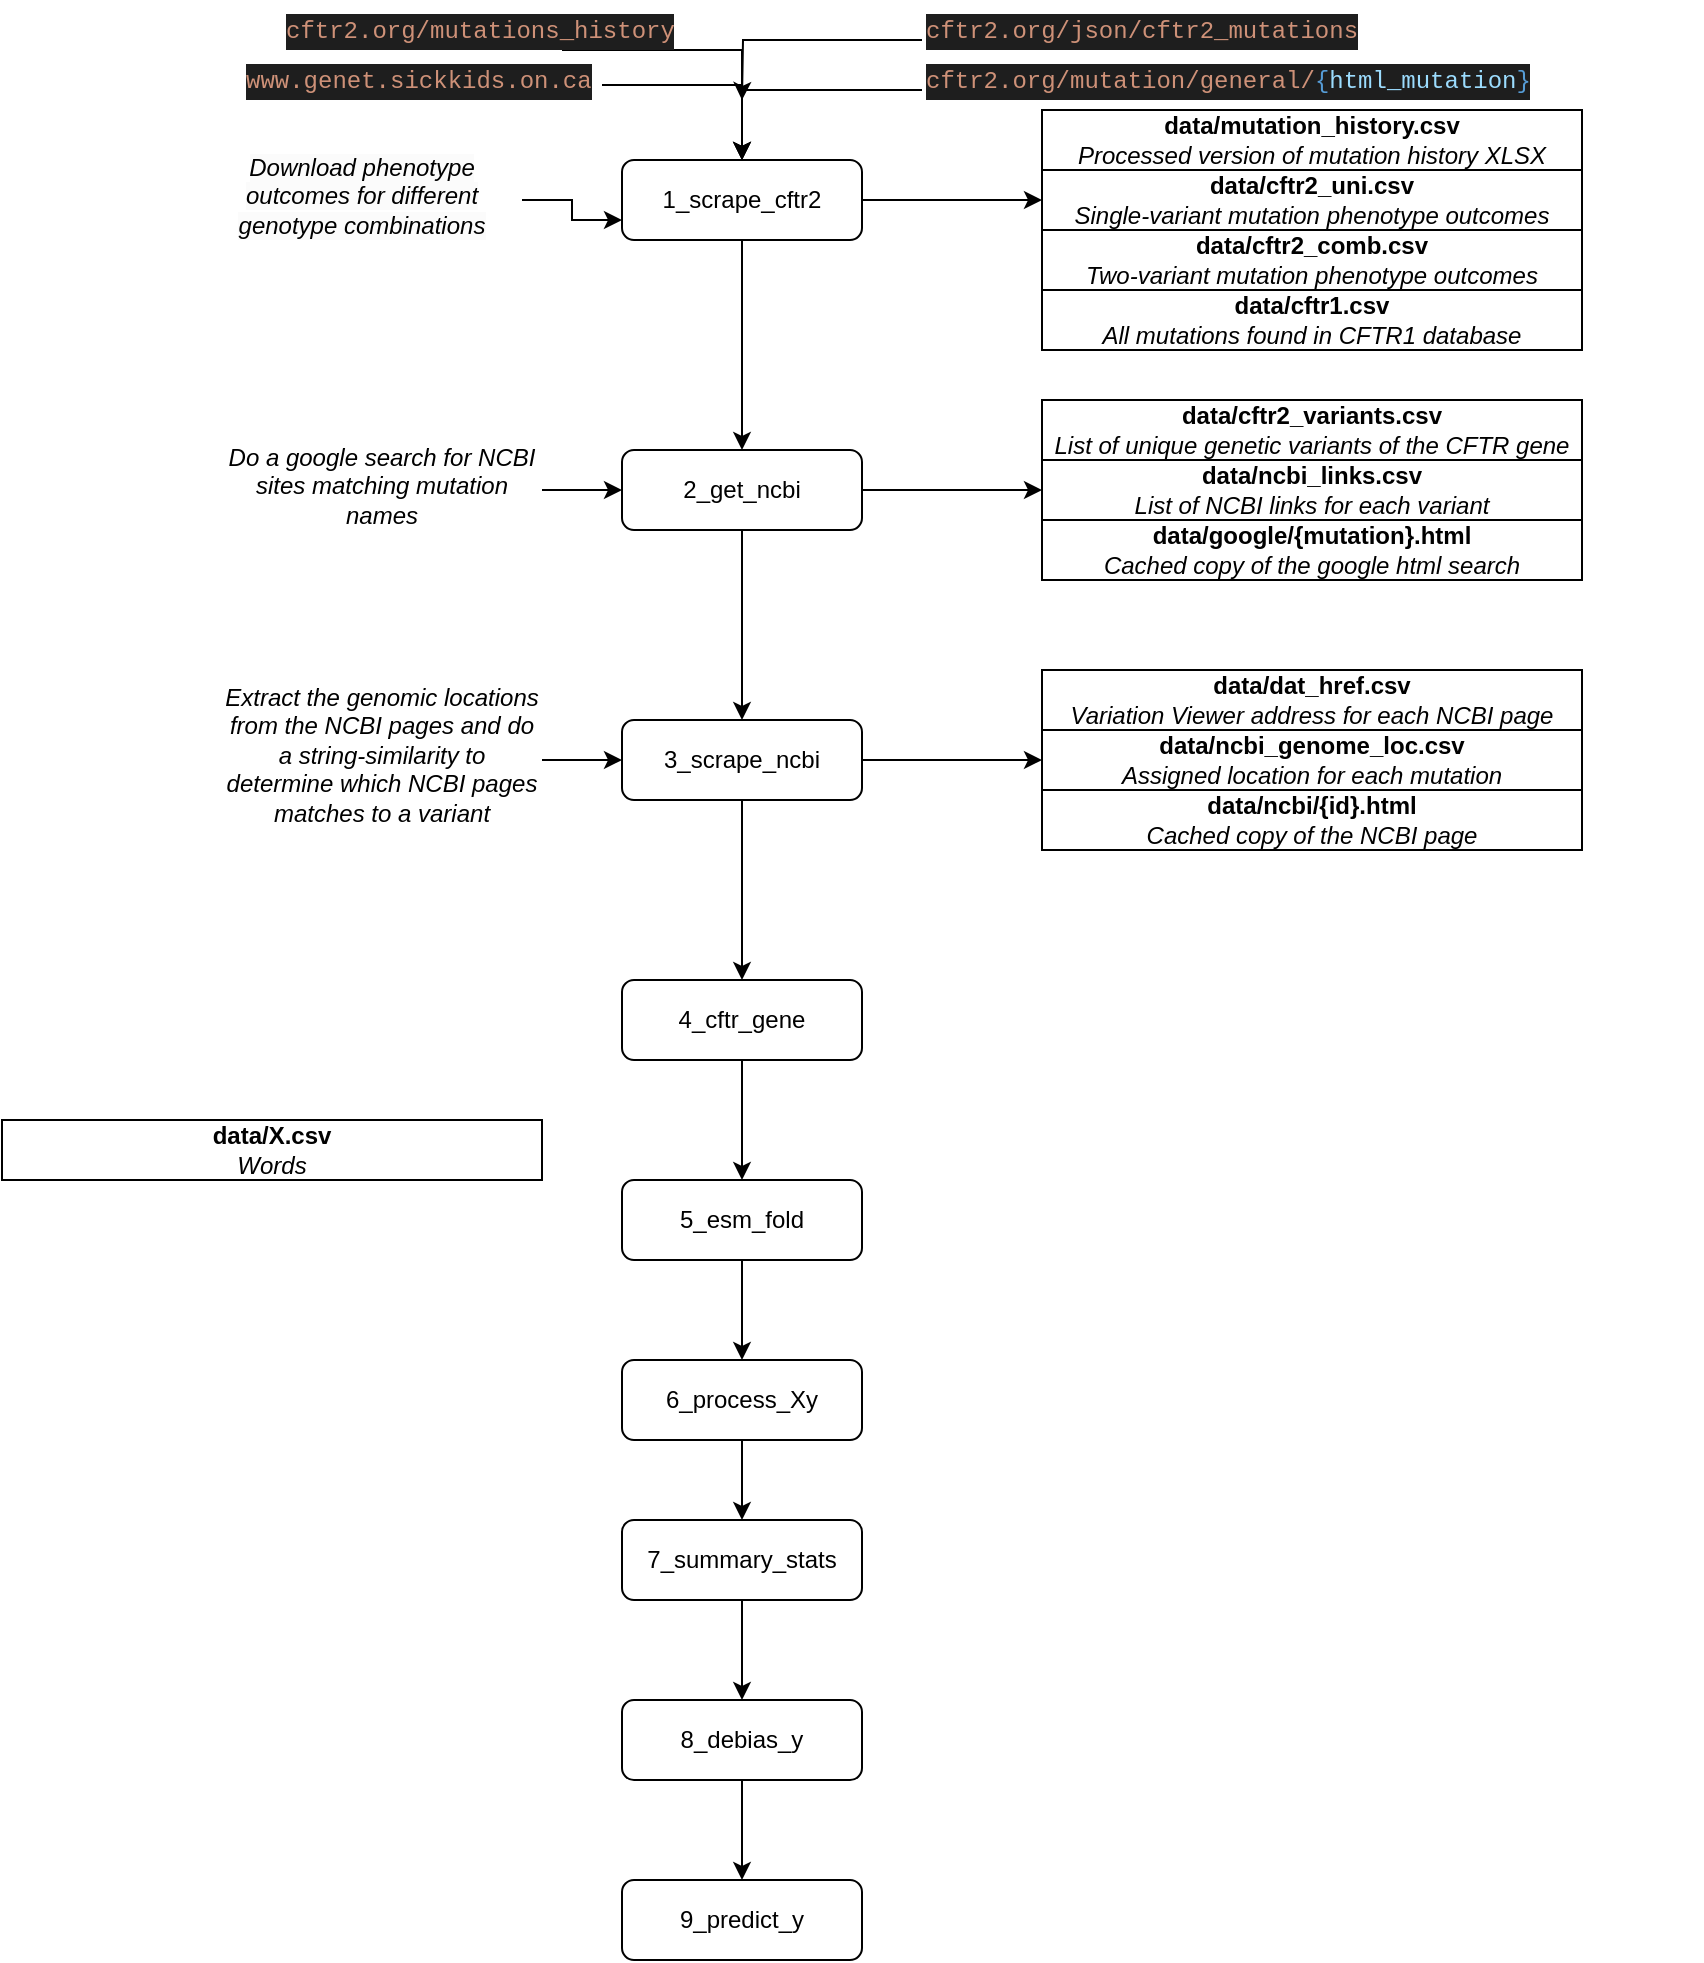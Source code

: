 <mxfile version="20.8.16" type="device"><diagram id="C5RBs43oDa-KdzZeNtuy" name="Page-1"><mxGraphModel dx="2501" dy="777" grid="1" gridSize="10" guides="1" tooltips="1" connect="1" arrows="1" fold="1" page="1" pageScale="1" pageWidth="827" pageHeight="1169" math="0" shadow="0"><root><mxCell id="WIyWlLk6GJQsqaUBKTNV-0"/><mxCell id="WIyWlLk6GJQsqaUBKTNV-1" parent="WIyWlLk6GJQsqaUBKTNV-0"/><mxCell id="qXNFh6b71CcijQf0Jl0U-14" style="edgeStyle=orthogonalEdgeStyle;rounded=0;orthogonalLoop=1;jettySize=auto;html=1;entryX=0.5;entryY=0;entryDx=0;entryDy=0;" parent="WIyWlLk6GJQsqaUBKTNV-1" source="WIyWlLk6GJQsqaUBKTNV-3" target="WIyWlLk6GJQsqaUBKTNV-11" edge="1"><mxGeometry relative="1" as="geometry"/></mxCell><mxCell id="YryPPCCa_VHvPg6DxkvF-3" style="edgeStyle=orthogonalEdgeStyle;rounded=0;orthogonalLoop=1;jettySize=auto;html=1;entryX=0;entryY=0.5;entryDx=0;entryDy=0;" edge="1" parent="WIyWlLk6GJQsqaUBKTNV-1" source="WIyWlLk6GJQsqaUBKTNV-3" target="qXNFh6b71CcijQf0Jl0U-22"><mxGeometry relative="1" as="geometry"/></mxCell><mxCell id="WIyWlLk6GJQsqaUBKTNV-3" value="1_scrape_cftr2" style="rounded=1;whiteSpace=wrap;html=1;fontSize=12;glass=0;strokeWidth=1;shadow=0;" parent="WIyWlLk6GJQsqaUBKTNV-1" vertex="1"><mxGeometry x="230" y="90" width="120" height="40" as="geometry"/></mxCell><mxCell id="qXNFh6b71CcijQf0Jl0U-13" style="edgeStyle=orthogonalEdgeStyle;rounded=0;orthogonalLoop=1;jettySize=auto;html=1;" parent="WIyWlLk6GJQsqaUBKTNV-1" source="WIyWlLk6GJQsqaUBKTNV-11" target="qXNFh6b71CcijQf0Jl0U-3" edge="1"><mxGeometry relative="1" as="geometry"/></mxCell><mxCell id="YryPPCCa_VHvPg6DxkvF-9" style="edgeStyle=orthogonalEdgeStyle;rounded=0;orthogonalLoop=1;jettySize=auto;html=1;" edge="1" parent="WIyWlLk6GJQsqaUBKTNV-1" source="WIyWlLk6GJQsqaUBKTNV-11" target="YryPPCCa_VHvPg6DxkvF-6"><mxGeometry relative="1" as="geometry"/></mxCell><mxCell id="WIyWlLk6GJQsqaUBKTNV-11" value="2_get_ncbi" style="rounded=1;whiteSpace=wrap;html=1;fontSize=12;glass=0;strokeWidth=1;shadow=0;" parent="WIyWlLk6GJQsqaUBKTNV-1" vertex="1"><mxGeometry x="230" y="235" width="120" height="40" as="geometry"/></mxCell><mxCell id="DTVtnADOhLDH1UXQS19a-3" style="edgeStyle=orthogonalEdgeStyle;rounded=0;orthogonalLoop=1;jettySize=auto;html=1;entryX=0.5;entryY=0;entryDx=0;entryDy=0;" parent="WIyWlLk6GJQsqaUBKTNV-1" source="DTVtnADOhLDH1UXQS19a-2" target="WIyWlLk6GJQsqaUBKTNV-3" edge="1"><mxGeometry relative="1" as="geometry"/></mxCell><mxCell id="DTVtnADOhLDH1UXQS19a-2" value="&lt;div style=&quot;color: rgb(212, 212, 212); background-color: rgb(30, 30, 30); font-family: Menlo, Monaco, &amp;quot;Courier New&amp;quot;, monospace; font-weight: normal; font-size: 12px; line-height: 18px;&quot;&gt;&lt;div&gt;&lt;span style=&quot;color: #ce9178;&quot;&gt;cftr2.org/mutations_history&lt;/span&gt;&lt;/div&gt;&lt;/div&gt;" style="text;whiteSpace=wrap;html=1;" parent="WIyWlLk6GJQsqaUBKTNV-1" vertex="1"><mxGeometry x="60" y="10" width="140" height="50" as="geometry"/></mxCell><mxCell id="DTVtnADOhLDH1UXQS19a-5" style="edgeStyle=orthogonalEdgeStyle;rounded=0;orthogonalLoop=1;jettySize=auto;html=1;" parent="WIyWlLk6GJQsqaUBKTNV-1" source="DTVtnADOhLDH1UXQS19a-4" edge="1"><mxGeometry relative="1" as="geometry"><mxPoint x="290" y="60" as="targetPoint"/></mxGeometry></mxCell><mxCell id="DTVtnADOhLDH1UXQS19a-4" value="&lt;div style=&quot;color: rgb(212, 212, 212); background-color: rgb(30, 30, 30); font-family: Menlo, Monaco, &amp;quot;Courier New&amp;quot;, monospace; font-weight: normal; font-size: 12px; line-height: 18px;&quot;&gt;&lt;div&gt;&lt;span style=&quot;color: #ce9178;&quot;&gt;cftr2.org/json/cftr2_mutations&lt;/span&gt;&lt;/div&gt;&lt;/div&gt;" style="text;whiteSpace=wrap;html=1;" parent="WIyWlLk6GJQsqaUBKTNV-1" vertex="1"><mxGeometry x="380" y="10" width="220" height="40" as="geometry"/></mxCell><mxCell id="DTVtnADOhLDH1UXQS19a-7" style="edgeStyle=orthogonalEdgeStyle;rounded=0;orthogonalLoop=1;jettySize=auto;html=1;entryX=0.5;entryY=0;entryDx=0;entryDy=0;" parent="WIyWlLk6GJQsqaUBKTNV-1" source="DTVtnADOhLDH1UXQS19a-6" target="WIyWlLk6GJQsqaUBKTNV-3" edge="1"><mxGeometry relative="1" as="geometry"/></mxCell><mxCell id="DTVtnADOhLDH1UXQS19a-6" value="&lt;div style=&quot;color: rgb(212, 212, 212); background-color: rgb(30, 30, 30); font-family: Menlo, Monaco, &amp;quot;Courier New&amp;quot;, monospace; font-weight: normal; font-size: 12px; line-height: 18px;&quot;&gt;&lt;div&gt;&lt;span style=&quot;color: #ce9178;&quot;&gt;cftr2.org/mutation/general/&lt;/span&gt;&lt;span style=&quot;color: #569cd6;&quot;&gt;{&lt;/span&gt;&lt;span style=&quot;color: #9cdcfe;&quot;&gt;html_mutation&lt;/span&gt;&lt;span style=&quot;color: #569cd6;&quot;&gt;}&lt;/span&gt;&lt;/div&gt;&lt;/div&gt;" style="text;whiteSpace=wrap;html=1;" parent="WIyWlLk6GJQsqaUBKTNV-1" vertex="1"><mxGeometry x="380" y="35" width="390" height="40" as="geometry"/></mxCell><mxCell id="qXNFh6b71CcijQf0Jl0U-1" style="edgeStyle=orthogonalEdgeStyle;rounded=0;orthogonalLoop=1;jettySize=auto;html=1;entryX=0.5;entryY=0;entryDx=0;entryDy=0;" parent="WIyWlLk6GJQsqaUBKTNV-1" source="qXNFh6b71CcijQf0Jl0U-0" target="WIyWlLk6GJQsqaUBKTNV-3" edge="1"><mxGeometry relative="1" as="geometry"/></mxCell><mxCell id="qXNFh6b71CcijQf0Jl0U-0" value="&lt;meta charset=&quot;utf-8&quot;&gt;&lt;div style=&quot;color: rgb(212, 212, 212); background-color: rgb(30, 30, 30); font-family: Menlo, Monaco, &amp;quot;Courier New&amp;quot;, monospace; font-weight: normal; font-size: 12px; line-height: 18px;&quot;&gt;&lt;div&gt;&lt;span style=&quot;color: #ce9178;&quot;&gt;www.genet.sickkids.on.ca&lt;/span&gt;&lt;/div&gt;&lt;/div&gt;" style="text;whiteSpace=wrap;html=1;" parent="WIyWlLk6GJQsqaUBKTNV-1" vertex="1"><mxGeometry x="40" y="35" width="180" height="35" as="geometry"/></mxCell><mxCell id="qXNFh6b71CcijQf0Jl0U-15" style="edgeStyle=orthogonalEdgeStyle;rounded=0;orthogonalLoop=1;jettySize=auto;html=1;entryX=0.5;entryY=0;entryDx=0;entryDy=0;" parent="WIyWlLk6GJQsqaUBKTNV-1" source="qXNFh6b71CcijQf0Jl0U-3" target="qXNFh6b71CcijQf0Jl0U-7" edge="1"><mxGeometry relative="1" as="geometry"/></mxCell><mxCell id="YryPPCCa_VHvPg6DxkvF-20" style="edgeStyle=orthogonalEdgeStyle;rounded=0;orthogonalLoop=1;jettySize=auto;html=1;entryX=0;entryY=0.5;entryDx=0;entryDy=0;" edge="1" parent="WIyWlLk6GJQsqaUBKTNV-1" source="qXNFh6b71CcijQf0Jl0U-3" target="YryPPCCa_VHvPg6DxkvF-11"><mxGeometry relative="1" as="geometry"/></mxCell><mxCell id="qXNFh6b71CcijQf0Jl0U-3" value="3_scrape_ncbi" style="rounded=1;whiteSpace=wrap;html=1;fontSize=12;glass=0;strokeWidth=1;shadow=0;" parent="WIyWlLk6GJQsqaUBKTNV-1" vertex="1"><mxGeometry x="230" y="370" width="120" height="40" as="geometry"/></mxCell><mxCell id="qXNFh6b71CcijQf0Jl0U-5" style="edgeStyle=orthogonalEdgeStyle;rounded=0;orthogonalLoop=1;jettySize=auto;html=1;entryX=0;entryY=0.75;entryDx=0;entryDy=0;" parent="WIyWlLk6GJQsqaUBKTNV-1" source="qXNFh6b71CcijQf0Jl0U-4" target="WIyWlLk6GJQsqaUBKTNV-3" edge="1"><mxGeometry relative="1" as="geometry"/></mxCell><mxCell id="qXNFh6b71CcijQf0Jl0U-4" value="&lt;span style=&quot;color: rgb(0, 0, 0); font-family: Helvetica; font-size: 12px; font-variant-ligatures: normal; font-variant-caps: normal; font-weight: 400; letter-spacing: normal; orphans: 2; text-indent: 0px; text-transform: none; widows: 2; word-spacing: 0px; -webkit-text-stroke-width: 0px; background-color: rgb(251, 251, 251); text-decoration-thickness: initial; text-decoration-style: initial; text-decoration-color: initial; float: none; display: inline !important;&quot;&gt;Download phenotype outcomes for different genotype combinations&lt;/span&gt;" style="text;whiteSpace=wrap;html=1;fontStyle=2;align=center;" parent="WIyWlLk6GJQsqaUBKTNV-1" vertex="1"><mxGeometry x="20" y="80" width="160" height="60" as="geometry"/></mxCell><mxCell id="qXNFh6b71CcijQf0Jl0U-26" style="edgeStyle=orthogonalEdgeStyle;rounded=0;orthogonalLoop=1;jettySize=auto;html=1;entryX=0.5;entryY=0;entryDx=0;entryDy=0;" parent="WIyWlLk6GJQsqaUBKTNV-1" source="qXNFh6b71CcijQf0Jl0U-7" target="qXNFh6b71CcijQf0Jl0U-8" edge="1"><mxGeometry relative="1" as="geometry"/></mxCell><mxCell id="qXNFh6b71CcijQf0Jl0U-7" value="4_cftr_gene" style="rounded=1;whiteSpace=wrap;html=1;fontSize=12;glass=0;strokeWidth=1;shadow=0;" parent="WIyWlLk6GJQsqaUBKTNV-1" vertex="1"><mxGeometry x="230" y="500" width="120" height="40" as="geometry"/></mxCell><mxCell id="qXNFh6b71CcijQf0Jl0U-27" style="edgeStyle=orthogonalEdgeStyle;rounded=0;orthogonalLoop=1;jettySize=auto;html=1;entryX=0.5;entryY=0;entryDx=0;entryDy=0;" parent="WIyWlLk6GJQsqaUBKTNV-1" source="qXNFh6b71CcijQf0Jl0U-8" target="qXNFh6b71CcijQf0Jl0U-9" edge="1"><mxGeometry relative="1" as="geometry"/></mxCell><mxCell id="qXNFh6b71CcijQf0Jl0U-8" value="5_esm_fold" style="rounded=1;whiteSpace=wrap;html=1;fontSize=12;glass=0;strokeWidth=1;shadow=0;" parent="WIyWlLk6GJQsqaUBKTNV-1" vertex="1"><mxGeometry x="230" y="600" width="120" height="40" as="geometry"/></mxCell><mxCell id="qXNFh6b71CcijQf0Jl0U-28" style="edgeStyle=orthogonalEdgeStyle;rounded=0;orthogonalLoop=1;jettySize=auto;html=1;" parent="WIyWlLk6GJQsqaUBKTNV-1" source="qXNFh6b71CcijQf0Jl0U-9" target="qXNFh6b71CcijQf0Jl0U-10" edge="1"><mxGeometry relative="1" as="geometry"/></mxCell><mxCell id="qXNFh6b71CcijQf0Jl0U-9" value="6_process_Xy" style="rounded=1;whiteSpace=wrap;html=1;fontSize=12;glass=0;strokeWidth=1;shadow=0;" parent="WIyWlLk6GJQsqaUBKTNV-1" vertex="1"><mxGeometry x="230" y="690" width="120" height="40" as="geometry"/></mxCell><mxCell id="qXNFh6b71CcijQf0Jl0U-29" style="edgeStyle=orthogonalEdgeStyle;rounded=0;orthogonalLoop=1;jettySize=auto;html=1;entryX=0.5;entryY=0;entryDx=0;entryDy=0;" parent="WIyWlLk6GJQsqaUBKTNV-1" source="qXNFh6b71CcijQf0Jl0U-10" target="qXNFh6b71CcijQf0Jl0U-11" edge="1"><mxGeometry relative="1" as="geometry"/></mxCell><mxCell id="qXNFh6b71CcijQf0Jl0U-10" value="7_summary_stats" style="rounded=1;whiteSpace=wrap;html=1;fontSize=12;glass=0;strokeWidth=1;shadow=0;" parent="WIyWlLk6GJQsqaUBKTNV-1" vertex="1"><mxGeometry x="230" y="770" width="120" height="40" as="geometry"/></mxCell><mxCell id="qXNFh6b71CcijQf0Jl0U-30" style="edgeStyle=orthogonalEdgeStyle;rounded=0;orthogonalLoop=1;jettySize=auto;html=1;entryX=0.5;entryY=0;entryDx=0;entryDy=0;" parent="WIyWlLk6GJQsqaUBKTNV-1" source="qXNFh6b71CcijQf0Jl0U-11" target="qXNFh6b71CcijQf0Jl0U-12" edge="1"><mxGeometry relative="1" as="geometry"/></mxCell><mxCell id="qXNFh6b71CcijQf0Jl0U-11" value="8_debias_y" style="rounded=1;whiteSpace=wrap;html=1;fontSize=12;glass=0;strokeWidth=1;shadow=0;" parent="WIyWlLk6GJQsqaUBKTNV-1" vertex="1"><mxGeometry x="230" y="860" width="120" height="40" as="geometry"/></mxCell><mxCell id="qXNFh6b71CcijQf0Jl0U-12" value="9_predict_y" style="rounded=1;whiteSpace=wrap;html=1;fontSize=12;glass=0;strokeWidth=1;shadow=0;" parent="WIyWlLk6GJQsqaUBKTNV-1" vertex="1"><mxGeometry x="230" y="950" width="120" height="40" as="geometry"/></mxCell><mxCell id="qXNFh6b71CcijQf0Jl0U-32" style="edgeStyle=orthogonalEdgeStyle;rounded=0;orthogonalLoop=1;jettySize=auto;html=1;entryX=0;entryY=0.5;entryDx=0;entryDy=0;" parent="WIyWlLk6GJQsqaUBKTNV-1" source="qXNFh6b71CcijQf0Jl0U-31" target="WIyWlLk6GJQsqaUBKTNV-11" edge="1"><mxGeometry relative="1" as="geometry"/></mxCell><mxCell id="qXNFh6b71CcijQf0Jl0U-31" value="Do a google search for NCBI sites matching mutation names" style="text;whiteSpace=wrap;html=1;fontStyle=2;align=center;" parent="WIyWlLk6GJQsqaUBKTNV-1" vertex="1"><mxGeometry x="30" y="225" width="160" height="60" as="geometry"/></mxCell><mxCell id="YryPPCCa_VHvPg6DxkvF-4" value="" style="group" vertex="1" connectable="0" parent="WIyWlLk6GJQsqaUBKTNV-1"><mxGeometry x="440" y="65" width="270" height="120" as="geometry"/></mxCell><mxCell id="qXNFh6b71CcijQf0Jl0U-21" value="&lt;div style=&quot;border-color: var(--border-color);&quot;&gt;&lt;b&gt;data/mutation_history.csv&lt;/b&gt;&lt;/div&gt;&lt;div style=&quot;border-color: var(--border-color);&quot;&gt;&lt;i style=&quot;border-color: var(--border-color);&quot;&gt;Processed version of mutation history XLSX&lt;/i&gt;&lt;/div&gt;" style="rounded=0;whiteSpace=wrap;html=1;align=center;" parent="YryPPCCa_VHvPg6DxkvF-4" vertex="1"><mxGeometry width="270" height="30" as="geometry"/></mxCell><mxCell id="qXNFh6b71CcijQf0Jl0U-22" value="&lt;div style=&quot;border-color: var(--border-color);&quot;&gt;&lt;div style=&quot;border-color: var(--border-color);&quot;&gt;&lt;b style=&quot;background-color: initial; border-color: var(--border-color);&quot;&gt;data/&lt;/b&gt;&lt;b&gt;cftr2_uni.csv&lt;/b&gt;&lt;/div&gt;&lt;div style=&quot;border-color: var(--border-color);&quot;&gt;&lt;span style=&quot;border-color: var(--border-color); background-color: initial;&quot;&gt;&lt;i style=&quot;border-color: var(--border-color);&quot;&gt;Single-variant mutation phenotype outcomes&lt;/i&gt;&lt;/span&gt;&lt;/div&gt;&lt;/div&gt;" style="rounded=0;whiteSpace=wrap;html=1;align=center;" parent="YryPPCCa_VHvPg6DxkvF-4" vertex="1"><mxGeometry y="30" width="270" height="30" as="geometry"/></mxCell><mxCell id="qXNFh6b71CcijQf0Jl0U-24" value="&lt;div style=&quot;border-color: var(--border-color);&quot;&gt;&lt;div style=&quot;border-color: var(--border-color);&quot;&gt;&lt;b style=&quot;background-color: initial; border-color: var(--border-color);&quot;&gt;data/&lt;/b&gt;&lt;b&gt;cftr2_comb.csv&lt;/b&gt;&lt;/div&gt;&lt;div style=&quot;border-color: var(--border-color);&quot;&gt;&lt;span style=&quot;border-color: var(--border-color); background-color: initial;&quot;&gt;&lt;i style=&quot;border-color: var(--border-color);&quot;&gt;Two-variant mutation phenotype outcomes&lt;/i&gt;&lt;/span&gt;&lt;/div&gt;&lt;/div&gt;" style="rounded=0;whiteSpace=wrap;html=1;align=center;" parent="YryPPCCa_VHvPg6DxkvF-4" vertex="1"><mxGeometry y="60" width="270" height="30" as="geometry"/></mxCell><mxCell id="qXNFh6b71CcijQf0Jl0U-25" value="&lt;div style=&quot;border-color: var(--border-color);&quot;&gt;&lt;div style=&quot;border-color: var(--border-color);&quot;&gt;&lt;b style=&quot;background-color: initial; border-color: var(--border-color);&quot;&gt;data/&lt;/b&gt;&lt;b&gt;cftr1.csv&lt;/b&gt;&lt;/div&gt;&lt;div style=&quot;border-color: var(--border-color);&quot;&gt;&lt;span style=&quot;border-color: var(--border-color); background-color: initial;&quot;&gt;&lt;i style=&quot;border-color: var(--border-color);&quot;&gt;All mutations found in CFTR1 database&lt;/i&gt;&lt;/span&gt;&lt;/div&gt;&lt;/div&gt;" style="rounded=0;whiteSpace=wrap;html=1;align=center;" parent="YryPPCCa_VHvPg6DxkvF-4" vertex="1"><mxGeometry y="90" width="270" height="30" as="geometry"/></mxCell><mxCell id="YryPPCCa_VHvPg6DxkvF-8" value="" style="group" vertex="1" connectable="0" parent="WIyWlLk6GJQsqaUBKTNV-1"><mxGeometry x="440" y="210" width="270" height="90" as="geometry"/></mxCell><mxCell id="YryPPCCa_VHvPg6DxkvF-5" value="&lt;b style=&quot;border-color: var(--border-color);&quot;&gt;data/&lt;b style=&quot;background-color: initial;&quot;&gt;cftr2_variants.csv&lt;/b&gt;&lt;br&gt;&lt;/b&gt;&lt;div style=&quot;border-color: var(--border-color);&quot;&gt;&lt;i style=&quot;border-color: var(--border-color);&quot;&gt;List of unique genetic variants of the CFTR gene&lt;/i&gt;&lt;/div&gt;" style="rounded=0;whiteSpace=wrap;html=1;align=center;" vertex="1" parent="YryPPCCa_VHvPg6DxkvF-8"><mxGeometry width="270" height="30" as="geometry"/></mxCell><mxCell id="YryPPCCa_VHvPg6DxkvF-6" value="&lt;b style=&quot;border-color: var(--border-color);&quot;&gt;data/&lt;b style=&quot;background-color: initial;&quot;&gt;ncbi_links.csv&lt;/b&gt;&lt;br&gt;&lt;/b&gt;&lt;div style=&quot;border-color: var(--border-color);&quot;&gt;&lt;i style=&quot;border-color: var(--border-color);&quot;&gt;List of NCBI links for each variant&lt;/i&gt;&lt;/div&gt;" style="rounded=0;whiteSpace=wrap;html=1;align=center;" vertex="1" parent="YryPPCCa_VHvPg6DxkvF-8"><mxGeometry y="30" width="270" height="30" as="geometry"/></mxCell><mxCell id="YryPPCCa_VHvPg6DxkvF-7" value="&lt;div style=&quot;border-color: var(--border-color);&quot;&gt;&lt;b&gt;data/google/{mutation}.html&lt;/b&gt;&lt;/div&gt;&lt;div style=&quot;border-color: var(--border-color);&quot;&gt;&lt;i style=&quot;border-color: var(--border-color);&quot;&gt;Cached copy of the google html search&lt;/i&gt;&lt;/div&gt;" style="rounded=0;whiteSpace=wrap;html=1;align=center;" vertex="1" parent="YryPPCCa_VHvPg6DxkvF-8"><mxGeometry y="60" width="270" height="30" as="geometry"/></mxCell><mxCell id="YryPPCCa_VHvPg6DxkvF-10" value="&lt;b style=&quot;border-color: var(--border-color);&quot;&gt;data/&lt;b style=&quot;background-color: initial;&quot;&gt;X.csv&lt;/b&gt;&lt;br&gt;&lt;/b&gt;&lt;div style=&quot;border-color: var(--border-color);&quot;&gt;&lt;i style=&quot;border-color: var(--border-color);&quot;&gt;Words&lt;/i&gt;&lt;/div&gt;" style="rounded=0;whiteSpace=wrap;html=1;align=center;" vertex="1" parent="WIyWlLk6GJQsqaUBKTNV-1"><mxGeometry x="-80" y="570" width="270" height="30" as="geometry"/></mxCell><mxCell id="YryPPCCa_VHvPg6DxkvF-19" value="" style="group" vertex="1" connectable="0" parent="WIyWlLk6GJQsqaUBKTNV-1"><mxGeometry x="440" y="345" width="270" height="90" as="geometry"/></mxCell><mxCell id="YryPPCCa_VHvPg6DxkvF-11" value="&lt;b style=&quot;border-color: var(--border-color);&quot;&gt;data/ncbi_genome_loc&lt;b style=&quot;background-color: initial; border-color: var(--border-color);&quot;&gt;&lt;b style=&quot;background-color: initial;&quot;&gt;.csv&lt;/b&gt;&lt;/b&gt;&lt;br&gt;&lt;/b&gt;&lt;div style=&quot;border-color: var(--border-color);&quot;&gt;&lt;i style=&quot;border-color: var(--border-color);&quot;&gt;Assigned location for each mutation&lt;/i&gt;&lt;/div&gt;" style="rounded=0;whiteSpace=wrap;html=1;align=center;" vertex="1" parent="YryPPCCa_VHvPg6DxkvF-19"><mxGeometry y="30" width="270" height="30" as="geometry"/></mxCell><mxCell id="YryPPCCa_VHvPg6DxkvF-17" value="&lt;div style=&quot;border-color: var(--border-color);&quot;&gt;&lt;b&gt;data/ncbi/{id}.html&lt;/b&gt;&lt;/div&gt;&lt;div style=&quot;border-color: var(--border-color);&quot;&gt;&lt;i style=&quot;border-color: var(--border-color);&quot;&gt;Cached copy of the NCBI page&lt;/i&gt;&lt;/div&gt;" style="rounded=0;whiteSpace=wrap;html=1;align=center;" vertex="1" parent="YryPPCCa_VHvPg6DxkvF-19"><mxGeometry y="60" width="270" height="30" as="geometry"/></mxCell><mxCell id="YryPPCCa_VHvPg6DxkvF-18" value="&lt;b style=&quot;border-color: var(--border-color);&quot;&gt;data/dat_href&lt;b style=&quot;background-color: initial; border-color: var(--border-color);&quot;&gt;&lt;b style=&quot;background-color: initial;&quot;&gt;.csv&lt;/b&gt;&lt;/b&gt;&lt;br&gt;&lt;/b&gt;&lt;div style=&quot;border-color: var(--border-color);&quot;&gt;&lt;i style=&quot;border-color: var(--border-color);&quot;&gt;Variation Viewer address for each NCBI page&lt;/i&gt;&lt;/div&gt;" style="rounded=0;whiteSpace=wrap;html=1;align=center;" vertex="1" parent="YryPPCCa_VHvPg6DxkvF-19"><mxGeometry width="270" height="30" as="geometry"/></mxCell><mxCell id="YryPPCCa_VHvPg6DxkvF-23" style="edgeStyle=orthogonalEdgeStyle;rounded=0;orthogonalLoop=1;jettySize=auto;html=1;entryX=0;entryY=0.5;entryDx=0;entryDy=0;" edge="1" parent="WIyWlLk6GJQsqaUBKTNV-1" source="YryPPCCa_VHvPg6DxkvF-22" target="qXNFh6b71CcijQf0Jl0U-3"><mxGeometry relative="1" as="geometry"/></mxCell><mxCell id="YryPPCCa_VHvPg6DxkvF-22" value="Extract the genomic locations from the NCBI pages and do a string-similarity to determine which NCBI pages matches to a variant" style="text;whiteSpace=wrap;html=1;fontStyle=2;align=center;" vertex="1" parent="WIyWlLk6GJQsqaUBKTNV-1"><mxGeometry x="30" y="345" width="160" height="90" as="geometry"/></mxCell></root></mxGraphModel></diagram></mxfile>